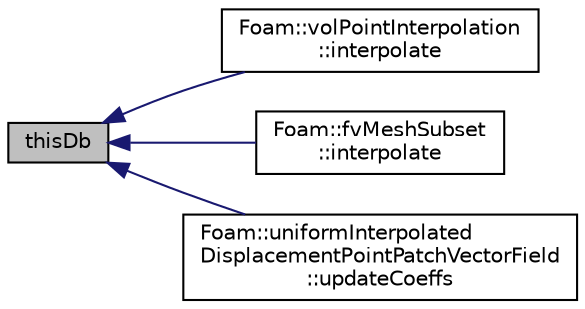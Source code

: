digraph "thisDb"
{
  bgcolor="transparent";
  edge [fontname="Helvetica",fontsize="10",labelfontname="Helvetica",labelfontsize="10"];
  node [fontname="Helvetica",fontsize="10",shape=record];
  rankdir="LR";
  Node1 [label="thisDb",height=0.2,width=0.4,color="black", fillcolor="grey75", style="filled", fontcolor="black"];
  Node1 -> Node2 [dir="back",color="midnightblue",fontsize="10",style="solid",fontname="Helvetica"];
  Node2 [label="Foam::volPointInterpolation\l::interpolate",height=0.2,width=0.4,color="black",URL="$a02795.html#ad3f5fcc02ee33ae3fe2009cd6b722bce",tooltip="Interpolate volField using inverse distance weighting. "];
  Node1 -> Node3 [dir="back",color="midnightblue",fontsize="10",style="solid",fontname="Helvetica"];
  Node3 [label="Foam::fvMeshSubset\l::interpolate",height=0.2,width=0.4,color="black",URL="$a00873.html#af29c14b4173f895e299b9fd7b59c3ab4",tooltip="Map point field. "];
  Node1 -> Node4 [dir="back",color="midnightblue",fontsize="10",style="solid",fontname="Helvetica"];
  Node4 [label="Foam::uniformInterpolated\lDisplacementPointPatchVectorField\l::updateCoeffs",height=0.2,width=0.4,color="black",URL="$a02737.html#a7e24eafac629d3733181cd942d4c902f",tooltip="Update the coefficients associated with the patch field. "];
}
